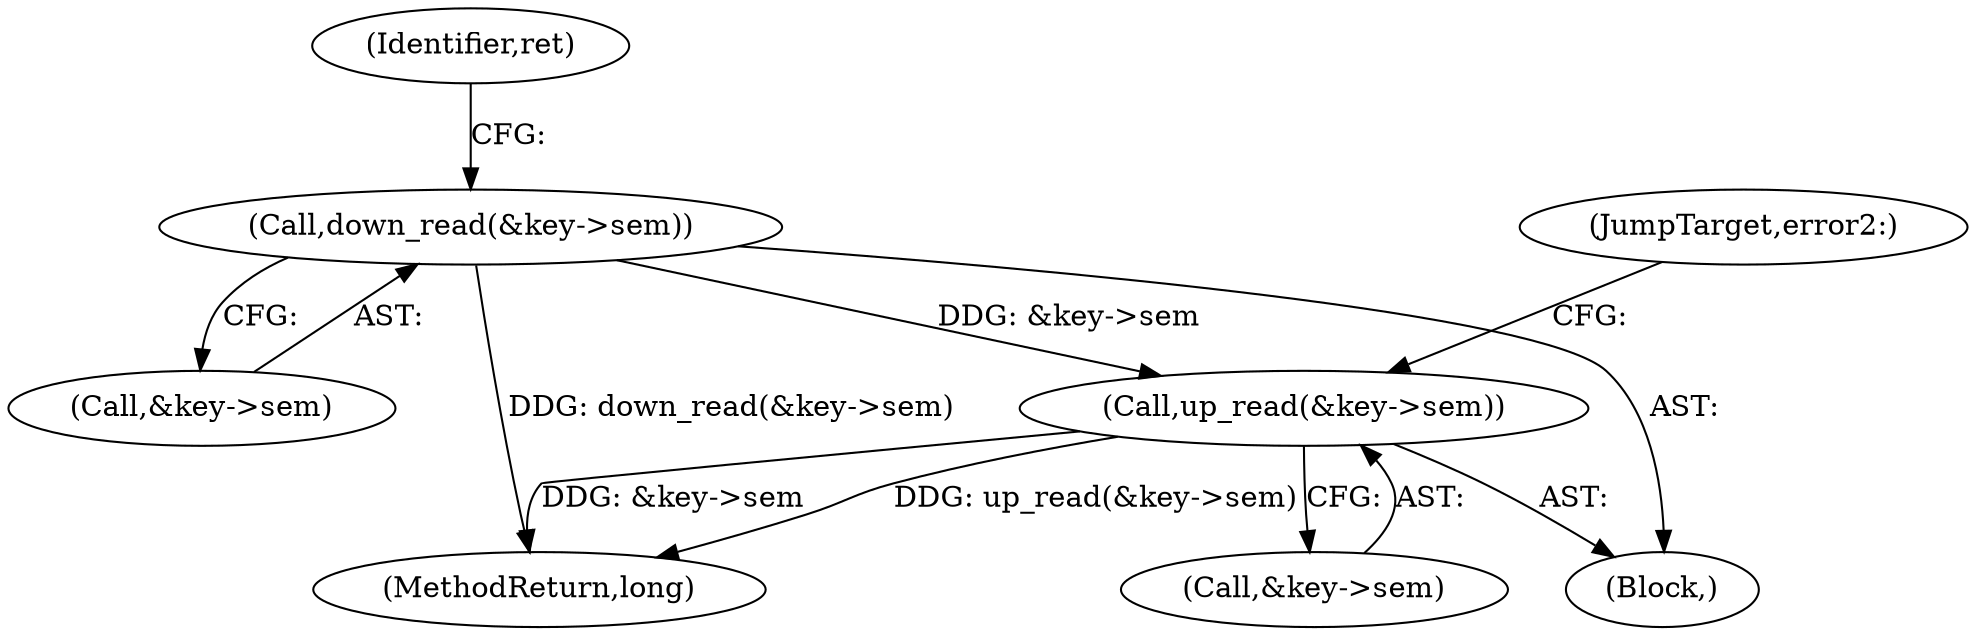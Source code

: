 digraph "0_linux_37863c43b2c6464f252862bf2e9768264e961678@API" {
"1000202" [label="(Call,up_read(&key->sem))"];
"1000183" [label="(Call,down_read(&key->sem))"];
"1000182" [label="(Block,)"];
"1000213" [label="(MethodReturn,long)"];
"1000184" [label="(Call,&key->sem)"];
"1000203" [label="(Call,&key->sem)"];
"1000189" [label="(Identifier,ret)"];
"1000207" [label="(JumpTarget,error2:)"];
"1000202" [label="(Call,up_read(&key->sem))"];
"1000183" [label="(Call,down_read(&key->sem))"];
"1000202" -> "1000182"  [label="AST: "];
"1000202" -> "1000203"  [label="CFG: "];
"1000203" -> "1000202"  [label="AST: "];
"1000207" -> "1000202"  [label="CFG: "];
"1000202" -> "1000213"  [label="DDG: &key->sem"];
"1000202" -> "1000213"  [label="DDG: up_read(&key->sem)"];
"1000183" -> "1000202"  [label="DDG: &key->sem"];
"1000183" -> "1000182"  [label="AST: "];
"1000183" -> "1000184"  [label="CFG: "];
"1000184" -> "1000183"  [label="AST: "];
"1000189" -> "1000183"  [label="CFG: "];
"1000183" -> "1000213"  [label="DDG: down_read(&key->sem)"];
}
